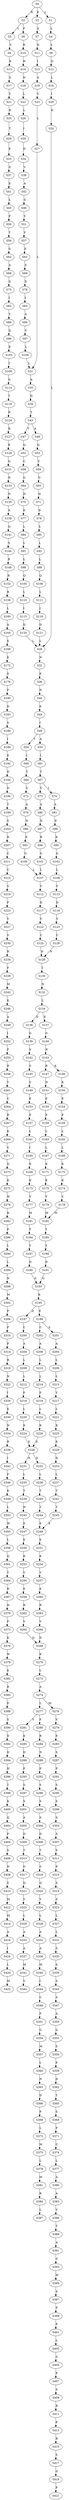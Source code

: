 strict digraph  {
	S0 -> S1 [ label = L ];
	S0 -> S2 [ label = R ];
	S0 -> S3 [ label = E ];
	S1 -> S4 [ label = L ];
	S2 -> S5 [ label = L ];
	S2 -> S6 [ label = P ];
	S3 -> S7 [ label = S ];
	S4 -> S8 [ label = L ];
	S5 -> S9 [ label = V ];
	S6 -> S10 [ label = R ];
	S7 -> S11 [ label = D ];
	S8 -> S12 [ label = Q ];
	S9 -> S13 [ label = K ];
	S10 -> S14 [ label = H ];
	S11 -> S15 [ label = I ];
	S12 -> S16 [ label = L ];
	S13 -> S17 [ label = S ];
	S14 -> S18 [ label = N ];
	S15 -> S19 [ label = A ];
	S16 -> S20 [ label = I ];
	S17 -> S21 [ label = Y ];
	S18 -> S22 [ label = L ];
	S19 -> S23 [ label = V ];
	S20 -> S24 [ label = D ];
	S21 -> S25 [ label = R ];
	S22 -> S26 [ label = L ];
	S23 -> S27 [ label = L ];
	S24 -> S28 [ label = L ];
	S25 -> S29 [ label = T ];
	S26 -> S30 [ label = I ];
	S27 -> S31 [ label = L ];
	S28 -> S32 [ label = N ];
	S29 -> S33 [ label = E ];
	S30 -> S34 [ label = D ];
	S31 -> S35 [ label = A ];
	S32 -> S36 [ label = E ];
	S33 -> S37 [ label = G ];
	S34 -> S38 [ label = V ];
	S35 -> S39 [ label = D ];
	S36 -> S40 [ label = N ];
	S37 -> S41 [ label = E ];
	S38 -> S42 [ label = A ];
	S39 -> S43 [ label = T ];
	S40 -> S44 [ label = E ];
	S41 -> S45 [ label = L ];
	S42 -> S46 [ label = G ];
	S43 -> S47 [ label = T ];
	S43 -> S48 [ label = A ];
	S44 -> S49 [ label = I ];
	S45 -> S50 [ label = F ];
	S46 -> S51 [ label = V ];
	S47 -> S52 [ label = Q ];
	S48 -> S53 [ label = Q ];
	S49 -> S54 [ label = T ];
	S49 -> S55 [ label = A ];
	S50 -> S56 [ label = T ];
	S51 -> S57 [ label = V ];
	S52 -> S58 [ label = C ];
	S53 -> S59 [ label = C ];
	S54 -> S60 [ label = I ];
	S55 -> S61 [ label = I ];
	S56 -> S62 [ label = G ];
	S57 -> S63 [ label = E ];
	S58 -> S64 [ label = G ];
	S59 -> S65 [ label = G ];
	S60 -> S66 [ label = T ];
	S61 -> S67 [ label = T ];
	S62 -> S68 [ label = A ];
	S63 -> S69 [ label = S ];
	S64 -> S70 [ label = H ];
	S65 -> S71 [ label = H ];
	S66 -> S72 [ label = V ];
	S67 -> S73 [ label = V ];
	S67 -> S74 [ label = I ];
	S68 -> S75 [ label = G ];
	S69 -> S76 [ label = D ];
	S70 -> S77 [ label = E ];
	S71 -> S78 [ label = D ];
	S72 -> S79 [ label = A ];
	S73 -> S80 [ label = A ];
	S74 -> S81 [ label = A ];
	S75 -> S82 [ label = I ];
	S76 -> S83 [ label = I ];
	S77 -> S84 [ label = L ];
	S78 -> S85 [ label = L ];
	S79 -> S86 [ label = N ];
	S80 -> S87 [ label = N ];
	S81 -> S88 [ label = D ];
	S82 -> S89 [ label = T ];
	S83 -> S90 [ label = A ];
	S84 -> S91 [ label = L ];
	S85 -> S92 [ label = L ];
	S86 -> S93 [ label = R ];
	S87 -> S94 [ label = R ];
	S88 -> S95 [ label = R ];
	S89 -> S96 [ label = Q ];
	S90 -> S97 [ label = V ];
	S91 -> S98 [ label = L ];
	S92 -> S99 [ label = L ];
	S93 -> S100 [ label = G ];
	S94 -> S101 [ label = G ];
	S95 -> S102 [ label = G ];
	S96 -> S103 [ label = E ];
	S97 -> S104 [ label = L ];
	S98 -> S105 [ label = Q ];
	S99 -> S106 [ label = Q ];
	S100 -> S107 [ label = L ];
	S101 -> S107 [ label = L ];
	S102 -> S108 [ label = L ];
	S103 -> S109 [ label = I ];
	S104 -> S31 [ label = L ];
	S105 -> S110 [ label = L ];
	S106 -> S111 [ label = L ];
	S107 -> S112 [ label = V ];
	S108 -> S113 [ label = V ];
	S109 -> S114 [ label = G ];
	S110 -> S115 [ label = I ];
	S111 -> S116 [ label = I ];
	S112 -> S117 [ label = D ];
	S113 -> S118 [ label = D ];
	S114 -> S119 [ label = T ];
	S115 -> S120 [ label = D ];
	S116 -> S121 [ label = D ];
	S117 -> S122 [ label = V ];
	S118 -> S123 [ label = V ];
	S119 -> S124 [ label = R ];
	S120 -> S28 [ label = L ];
	S121 -> S28 [ label = L ];
	S122 -> S125 [ label = C ];
	S123 -> S126 [ label = C ];
	S124 -> S127 [ label = R ];
	S125 -> S128 [ label = N ];
	S126 -> S128 [ label = N ];
	S127 -> S129 [ label = R ];
	S128 -> S130 [ label = I ];
	S129 -> S131 [ label = Q ];
	S130 -> S132 [ label = N ];
	S131 -> S133 [ label = N ];
	S132 -> S134 [ label = L ];
	S133 -> S135 [ label = N ];
	S134 -> S136 [ label = D ];
	S134 -> S137 [ label = E ];
	S135 -> S138 [ label = A ];
	S136 -> S139 [ label = G ];
	S137 -> S140 [ label = G ];
	S138 -> S141 [ label = Q ];
	S139 -> S142 [ label = S ];
	S140 -> S143 [ label = N ];
	S141 -> S144 [ label = S ];
	S142 -> S145 [ label = S ];
	S143 -> S146 [ label = K ];
	S143 -> S147 [ label = R ];
	S144 -> S148 [ label = R ];
	S145 -> S149 [ label = S ];
	S146 -> S150 [ label = K ];
	S147 -> S151 [ label = N ];
	S148 -> S152 [ label = R ];
	S149 -> S153 [ label = E ];
	S150 -> S154 [ label = E ];
	S151 -> S155 [ label = E ];
	S152 -> S156 [ label = R ];
	S153 -> S157 [ label = E ];
	S154 -> S158 [ label = E ];
	S155 -> S159 [ label = E ];
	S156 -> S160 [ label = L ];
	S157 -> S161 [ label = L ];
	S158 -> S162 [ label = L ];
	S159 -> S163 [ label = L ];
	S160 -> S164 [ label = A ];
	S161 -> S165 [ label = I ];
	S162 -> S166 [ label = L ];
	S163 -> S167 [ label = L ];
	S164 -> S168 [ label = E ];
	S165 -> S169 [ label = K ];
	S166 -> S170 [ label = K ];
	S167 -> S171 [ label = K ];
	S168 -> S172 [ label = E ];
	S169 -> S173 [ label = K ];
	S170 -> S174 [ label = K ];
	S171 -> S175 [ label = K ];
	S172 -> S176 [ label = S ];
	S173 -> S177 [ label = V ];
	S174 -> S178 [ label = V ];
	S175 -> S179 [ label = V ];
	S176 -> S180 [ label = F ];
	S177 -> S181 [ label = M ];
	S178 -> S182 [ label = M ];
	S179 -> S182 [ label = M ];
	S180 -> S183 [ label = D ];
	S181 -> S184 [ label = Y ];
	S182 -> S185 [ label = Y ];
	S183 -> S186 [ label = S ];
	S184 -> S187 [ label = Y ];
	S185 -> S188 [ label = Y ];
	S186 -> S189 [ label = I ];
	S187 -> S190 [ label = D ];
	S188 -> S191 [ label = D ];
	S189 -> S192 [ label = E ];
	S190 -> S193 [ label = G ];
	S191 -> S193 [ label = G ];
	S192 -> S194 [ label = D ];
	S193 -> S195 [ label = K ];
	S194 -> S196 [ label = D ];
	S195 -> S197 [ label = D ];
	S195 -> S198 [ label = E ];
	S196 -> S199 [ label = T ];
	S197 -> S200 [ label = C ];
	S198 -> S201 [ label = S ];
	S198 -> S202 [ label = C ];
	S199 -> S203 [ label = S ];
	S200 -> S204 [ label = A ];
	S201 -> S205 [ label = A ];
	S202 -> S206 [ label = A ];
	S203 -> S207 [ label = R ];
	S204 -> S208 [ label = L ];
	S205 -> S209 [ label = L ];
	S206 -> S210 [ label = L ];
	S207 -> S211 [ label = C ];
	S208 -> S212 [ label = L ];
	S209 -> S213 [ label = L ];
	S210 -> S214 [ label = L ];
	S211 -> S215 [ label = C ];
	S212 -> S216 [ label = F ];
	S213 -> S217 [ label = Y ];
	S214 -> S218 [ label = F ];
	S215 -> S219 [ label = S ];
	S216 -> S220 [ label = L ];
	S217 -> S221 [ label = L ];
	S218 -> S222 [ label = L ];
	S219 -> S223 [ label = F ];
	S220 -> S224 [ label = K ];
	S221 -> S225 [ label = K ];
	S222 -> S226 [ label = K ];
	S223 -> S227 [ label = V ];
	S224 -> S228 [ label = E ];
	S225 -> S229 [ label = E ];
	S226 -> S228 [ label = E ];
	S227 -> S230 [ label = S ];
	S228 -> S231 [ label = N ];
	S228 -> S232 [ label = D ];
	S229 -> S233 [ label = D ];
	S230 -> S234 [ label = R ];
	S231 -> S235 [ label = L ];
	S232 -> S236 [ label = L ];
	S233 -> S237 [ label = L ];
	S234 -> S238 [ label = F ];
	S235 -> S239 [ label = T ];
	S236 -> S240 [ label = T ];
	S237 -> S241 [ label = T ];
	S238 -> S242 [ label = M ];
	S239 -> S243 [ label = N ];
	S240 -> S244 [ label = T ];
	S241 -> S245 [ label = T ];
	S242 -> S246 [ label = K ];
	S243 -> S247 [ label = E ];
	S244 -> S248 [ label = E ];
	S245 -> S248 [ label = E ];
	S246 -> S249 [ label = A ];
	S247 -> S250 [ label = E ];
	S248 -> S251 [ label = E ];
	S249 -> S252 [ label = I ];
	S250 -> S253 [ label = K ];
	S251 -> S254 [ label = K ];
	S252 -> S255 [ label = F ];
	S253 -> S256 [ label = V ];
	S254 -> S257 [ label = V ];
	S255 -> S258 [ label = R ];
	S256 -> S259 [ label = E ];
	S257 -> S260 [ label = E ];
	S258 -> S261 [ label = Y ];
	S259 -> S262 [ label = R ];
	S260 -> S263 [ label = R ];
	S261 -> S264 [ label = C ];
	S262 -> S265 [ label = V ];
	S263 -> S266 [ label = V ];
	S264 -> S267 [ label = R ];
	S265 -> S268 [ label = D ];
	S266 -> S268 [ label = D ];
	S267 -> S269 [ label = K ];
	S268 -> S270 [ label = K ];
	S269 -> S271 [ label = V ];
	S270 -> S272 [ label = L ];
	S271 -> S273 [ label = Q ];
	S272 -> S274 [ label = A ];
	S273 -> S275 [ label = K ];
	S274 -> S276 [ label = M ];
	S274 -> S277 [ label = L ];
	S275 -> S278 [ label = W ];
	S276 -> S279 [ label = V ];
	S277 -> S280 [ label = F ];
	S277 -> S281 [ label = Y ];
	S278 -> S282 [ label = R ];
	S279 -> S283 [ label = E ];
	S280 -> S284 [ label = R ];
	S281 -> S285 [ label = K ];
	S282 -> S286 [ label = P ];
	S283 -> S287 [ label = S ];
	S284 -> S288 [ label = N ];
	S285 -> S289 [ label = D ];
	S286 -> S290 [ label = L ];
	S287 -> S291 [ label = P ];
	S288 -> S292 [ label = P ];
	S289 -> S293 [ label = P ];
	S290 -> S294 [ label = L ];
	S291 -> S295 [ label = S ];
	S292 -> S296 [ label = S ];
	S293 -> S297 [ label = S ];
	S294 -> S298 [ label = N ];
	S295 -> S299 [ label = S ];
	S296 -> S300 [ label = S ];
	S297 -> S301 [ label = S ];
	S298 -> S302 [ label = M ];
	S299 -> S303 [ label = S ];
	S300 -> S304 [ label = S ];
	S301 -> S305 [ label = A ];
	S302 -> S306 [ label = P ];
	S303 -> S307 [ label = S ];
	S304 -> S308 [ label = D ];
	S305 -> S309 [ label = D ];
	S306 -> S310 [ label = P ];
	S307 -> S311 [ label = S ];
	S308 -> S312 [ label = T ];
	S309 -> S313 [ label = T ];
	S310 -> S314 [ label = P ];
	S311 -> S315 [ label = P ];
	S312 -> S316 [ label = S ];
	S313 -> S317 [ label = G ];
	S314 -> S318 [ label = R ];
	S315 -> S319 [ label = S ];
	S316 -> S320 [ label = Q ];
	S317 -> S321 [ label = Q ];
	S318 -> S322 [ label = N ];
	S319 -> S323 [ label = S ];
	S320 -> S324 [ label = Y ];
	S321 -> S325 [ label = Y ];
	S322 -> S326 [ label = I ];
	S323 -> S327 [ label = L ];
	S324 -> S328 [ label = L ];
	S325 -> S329 [ label = L ];
	S326 -> S330 [ label = E ];
	S327 -> S331 [ label = L ];
	S328 -> S332 [ label = A ];
	S329 -> S333 [ label = A ];
	S330 -> S334 [ label = N ];
	S331 -> S335 [ label = S ];
	S332 -> S336 [ label = A ];
	S333 -> S337 [ label = A ];
	S334 -> S338 [ label = R ];
	S335 -> S339 [ label = S ];
	S336 -> S340 [ label = M ];
	S337 -> S341 [ label = M ];
	S338 -> S342 [ label = I ];
	S339 -> S343 [ label = S ];
	S340 -> S344 [ label = I ];
	S341 -> S345 [ label = V ];
	S342 -> S346 [ label = F ];
	S343 -> S347 [ label = S ];
	S344 -> S348 [ label = C ];
	S346 -> S349 [ label = K ];
	S347 -> S350 [ label = A ];
	S348 -> S351 [ label = F ];
	S349 -> S352 [ label = L ];
	S350 -> S353 [ label = G ];
	S351 -> S354 [ label = G ];
	S352 -> S355 [ label = W ];
	S353 -> S356 [ label = S ];
	S354 -> S357 [ label = M ];
	S355 -> S358 [ label = L ];
	S356 -> S359 [ label = P ];
	S357 -> S360 [ label = L ];
	S358 -> S361 [ label = Q ];
	S359 -> S362 [ label = D ];
	S360 -> S363 [ label = N ];
	S361 -> S364 [ label = T ];
	S362 -> S365 [ label = T ];
	S363 -> S366 [ label = D ];
	S364 -> S367 [ label = R ];
	S365 -> S368 [ label = S ];
	S366 -> S369 [ label = P ];
	S367 -> S370 [ label = H ];
	S368 -> S371 [ label = P ];
	S369 -> S372 [ label = L ];
	S370 -> S373 [ label = F ];
	S371 -> S374 [ label = C ];
	S372 -> S375 [ label = M ];
	S373 -> S376 [ label = K ];
	S374 -> S377 [ label = L ];
	S375 -> S378 [ label = L ];
	S376 -> S379 [ label = W ];
	S377 -> S380 [ label = A ];
	S378 -> S381 [ label = M ];
	S379 -> S382 [ label = E ];
	S380 -> S383 [ label = A ];
	S381 -> S384 [ label = R ];
	S382 -> S385 [ label = R ];
	S383 -> S386 [ label = V ];
	S384 -> S387 [ label = L ];
	S385 -> S388 [ label = E ];
	S386 -> S389 [ label = T ];
	S388 -> S390 [ label = S ];
	S389 -> S391 [ label = A ];
	S390 -> S392 [ label = D ];
	S391 -> S393 [ label = G ];
	S392 -> S394 [ label = D ];
	S393 -> S395 [ label = W ];
	S394 -> S396 [ label = H ];
	S395 -> S397 [ label = S ];
	S396 -> S398 [ label = T ];
	S397 -> S399 [ label = P ];
	S398 -> S400 [ label = K ];
	S399 -> S401 [ label = P ];
	S400 -> S402 [ label = Q ];
	S401 -> S403 [ label = L ];
	S402 -> S404 [ label = F ];
	S403 -> S405 [ label = G ];
	S404 -> S406 [ label = S ];
	S405 -> S407 [ label = P ];
	S406 -> S408 [ label = N ];
	S407 -> S409 [ label = S ];
	S408 -> S410 [ label = S ];
	S409 -> S411 [ label = R ];
	S410 -> S412 [ label = M ];
	S411 -> S413 [ label = P ];
	S412 -> S414 [ label = M ];
	S413 -> S415 [ label = R ];
	S414 -> S416 [ label = A ];
	S415 -> S417 [ label = S ];
	S416 -> S418 [ label = I ];
	S417 -> S419 [ label = G ];
	S418 -> S420 [ label = L ];
	S419 -> S421 [ label = P ];
	S420 -> S422 [ label = M ];
}
